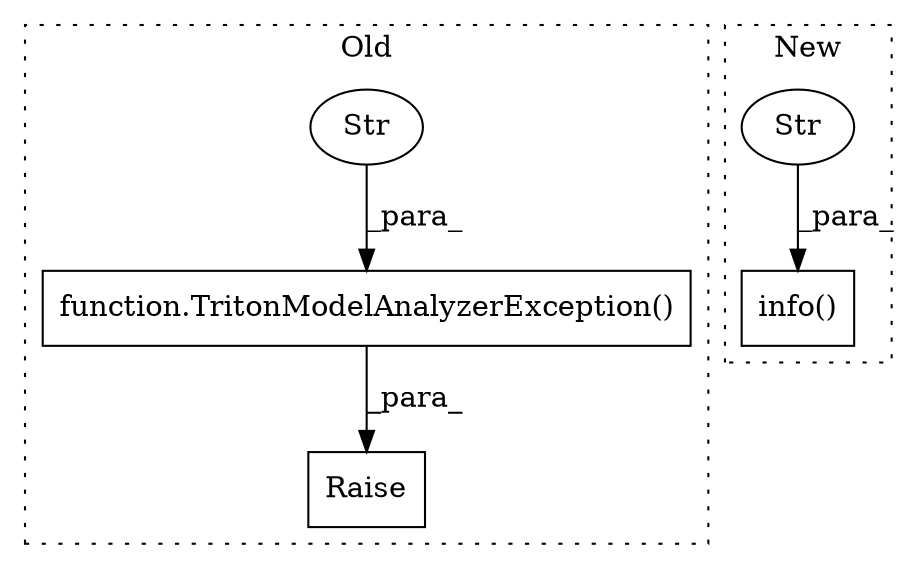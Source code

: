 digraph G {
subgraph cluster0 {
1 [label="function.TritonModelAnalyzerException()" a="75" s="3264,3443" l="58,1" shape="box"];
3 [label="Raise" a="91" s="3258" l="6" shape="box"];
5 [label="Str" a="66" s="3322" l="121" shape="ellipse"];
label = "Old";
style="dotted";
}
subgraph cluster1 {
2 [label="info()" a="75" s="3661,3771" l="13,1" shape="box"];
4 [label="Str" a="66" s="3674" l="97" shape="ellipse"];
label = "New";
style="dotted";
}
1 -> 3 [label="_para_"];
4 -> 2 [label="_para_"];
5 -> 1 [label="_para_"];
}